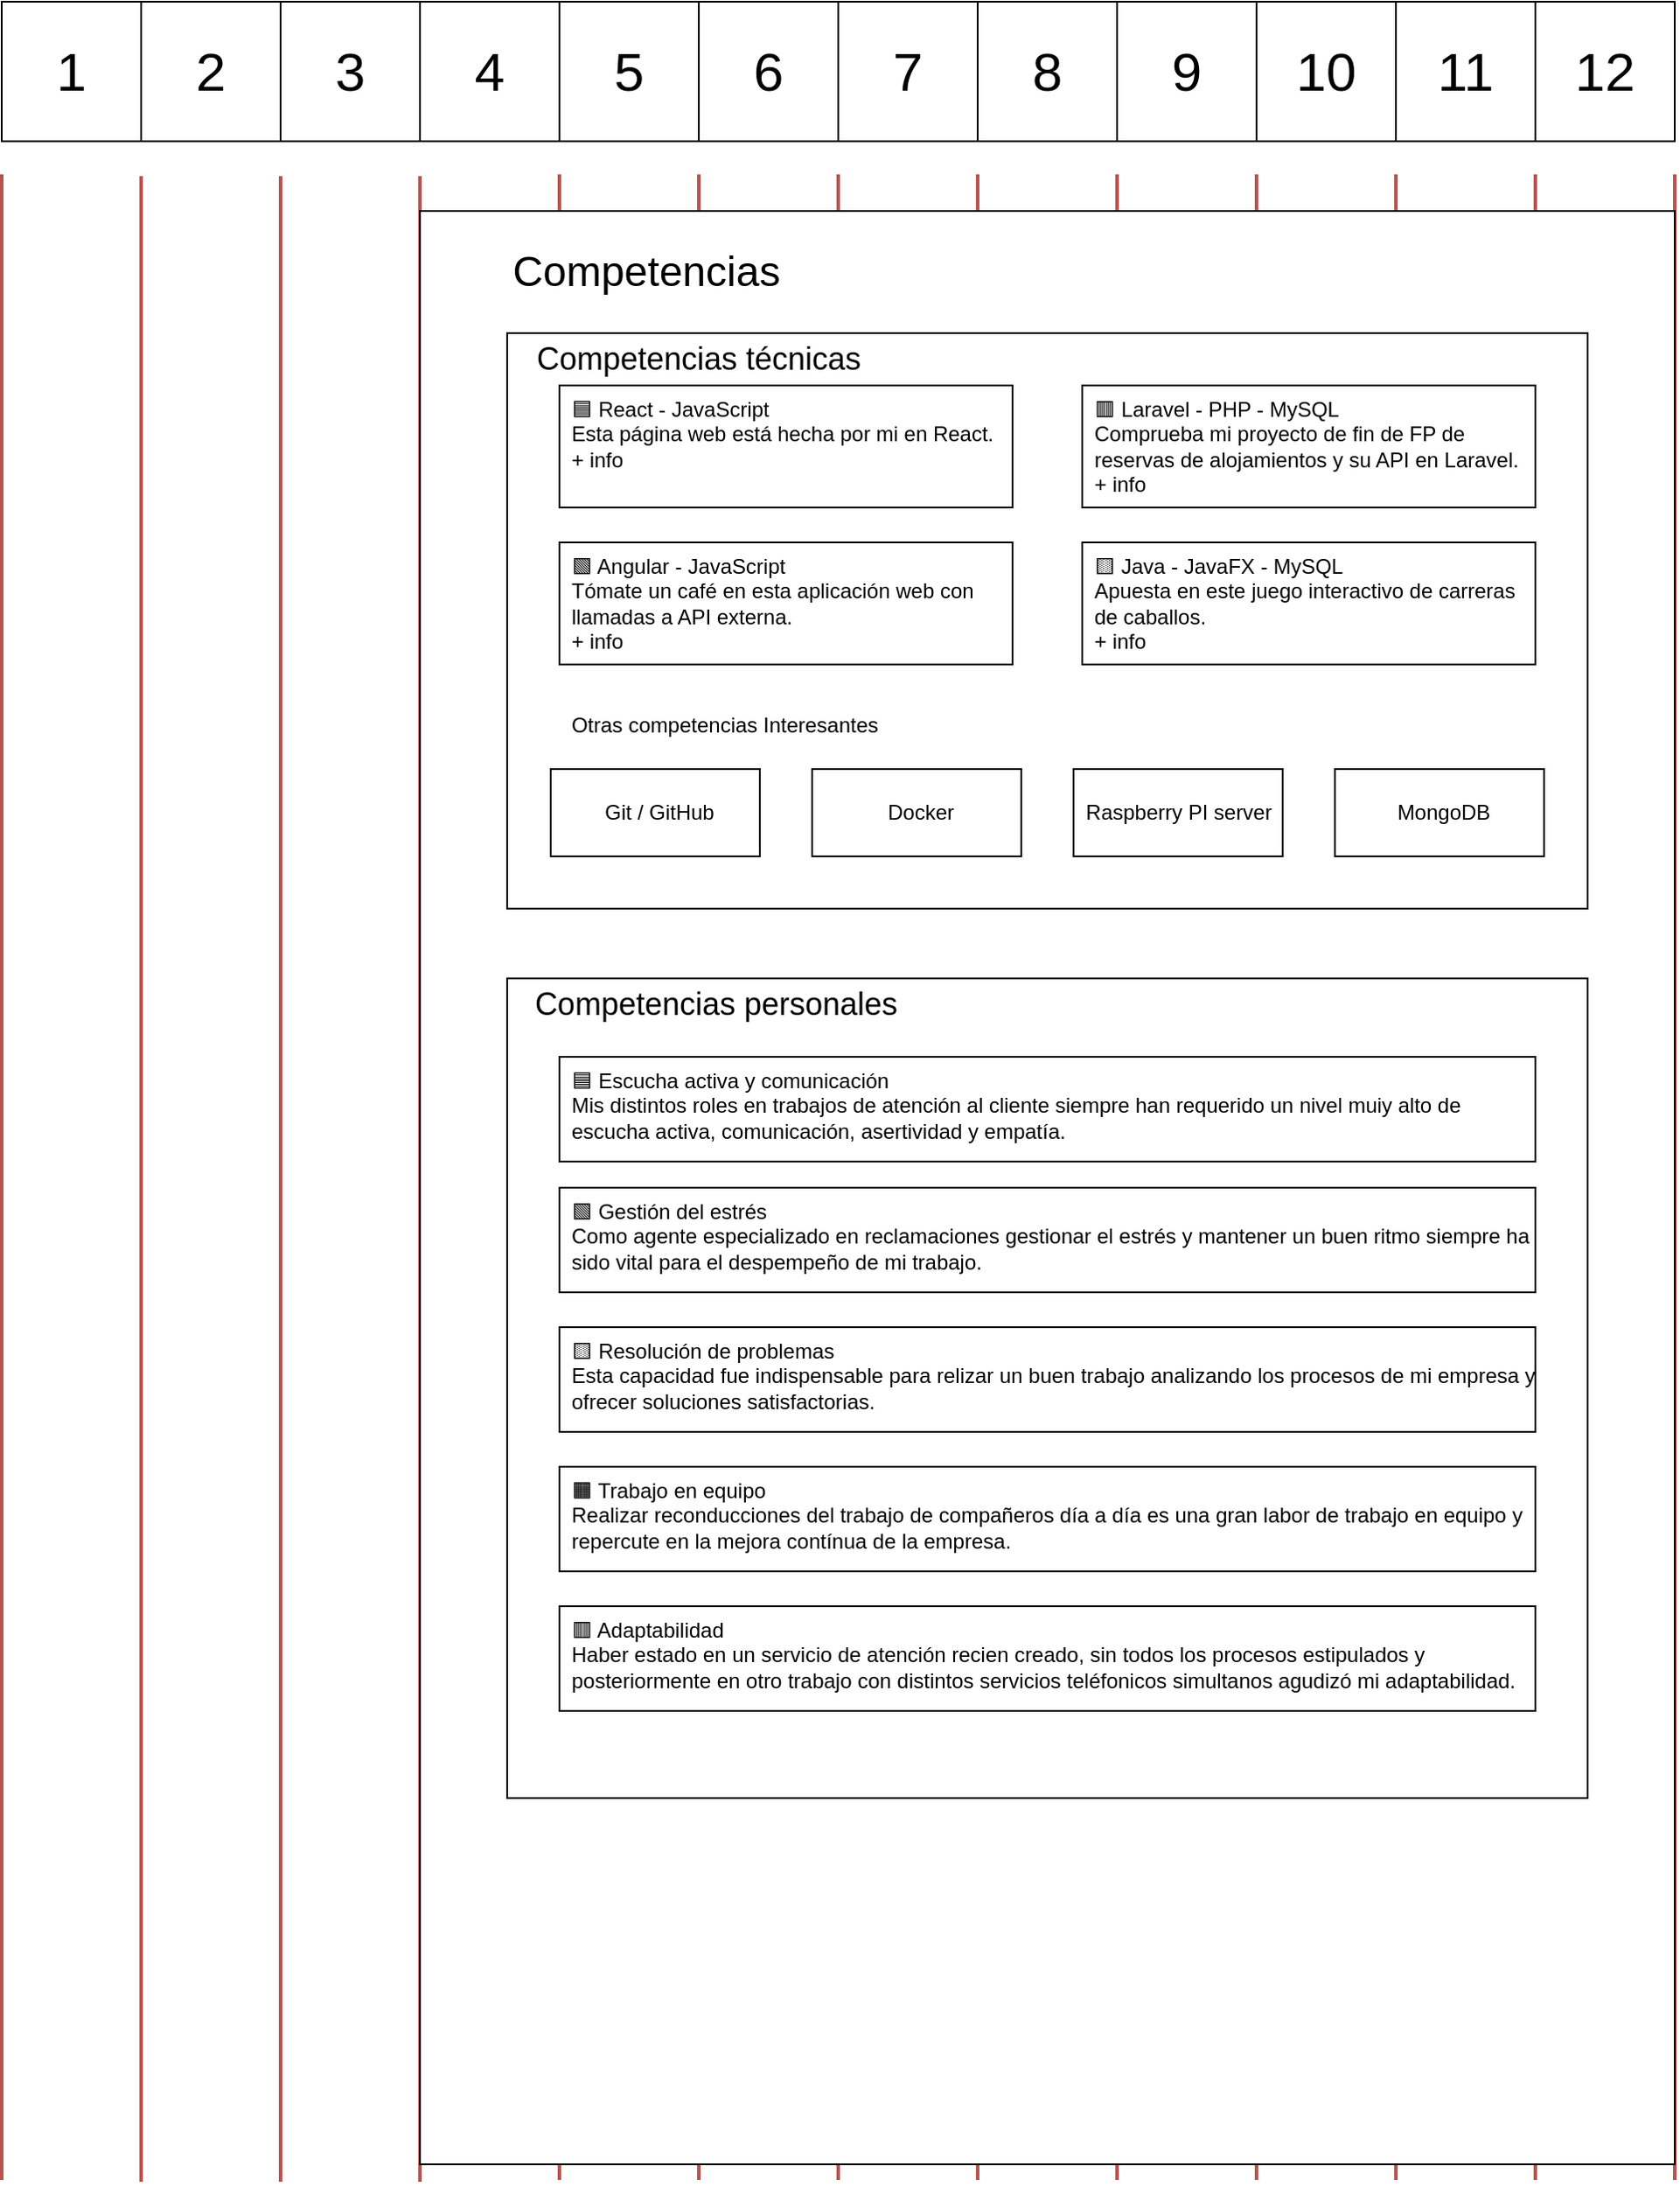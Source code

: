 <mxfile version="27.1.6">
  <diagram name="Página-1" id="TfnsgOX2mg_5mLJg72YO">
    <mxGraphModel dx="2505" dy="2104" grid="1" gridSize="10" guides="1" tooltips="1" connect="1" arrows="1" fold="1" page="1" pageScale="1" pageWidth="827" pageHeight="1169" math="0" shadow="0">
      <root>
        <mxCell id="0" />
        <mxCell id="1" parent="0" />
        <mxCell id="CT1flCl8JCk3IP5-jGJK-2" value="" style="endArrow=none;html=1;rounded=0;fillColor=#f8cecc;strokeColor=#b85450;strokeWidth=2;" edge="1" parent="1">
          <mxGeometry width="50" height="50" relative="1" as="geometry">
            <mxPoint x="80" y="1170" as="sourcePoint" />
            <mxPoint x="80" y="20" as="targetPoint" />
          </mxGeometry>
        </mxCell>
        <mxCell id="CT1flCl8JCk3IP5-jGJK-3" value="" style="endArrow=none;html=1;rounded=0;fillColor=#f8cecc;strokeColor=#b85450;strokeWidth=2;" edge="1" parent="1">
          <mxGeometry width="50" height="50" relative="1" as="geometry">
            <mxPoint x="160" y="1170" as="sourcePoint" />
            <mxPoint x="160" y="20" as="targetPoint" />
          </mxGeometry>
        </mxCell>
        <mxCell id="CT1flCl8JCk3IP5-jGJK-4" value="" style="endArrow=none;html=1;rounded=0;fillColor=#f8cecc;strokeColor=#b85450;strokeWidth=2;" edge="1" parent="1">
          <mxGeometry width="50" height="50" relative="1" as="geometry">
            <mxPoint x="240" y="1170" as="sourcePoint" />
            <mxPoint x="240" y="20" as="targetPoint" />
          </mxGeometry>
        </mxCell>
        <mxCell id="CT1flCl8JCk3IP5-jGJK-5" value="" style="endArrow=none;html=1;rounded=0;fillColor=#f8cecc;strokeColor=#b85450;strokeWidth=2;" edge="1" parent="1">
          <mxGeometry width="50" height="50" relative="1" as="geometry">
            <mxPoint x="320" y="1169" as="sourcePoint" />
            <mxPoint x="320" y="19" as="targetPoint" />
          </mxGeometry>
        </mxCell>
        <mxCell id="CT1flCl8JCk3IP5-jGJK-6" value="" style="endArrow=none;html=1;rounded=0;fillColor=#f8cecc;strokeColor=#b85450;strokeWidth=2;" edge="1" parent="1">
          <mxGeometry width="50" height="50" relative="1" as="geometry">
            <mxPoint x="400" y="1169" as="sourcePoint" />
            <mxPoint x="400" y="19" as="targetPoint" />
          </mxGeometry>
        </mxCell>
        <mxCell id="CT1flCl8JCk3IP5-jGJK-7" value="" style="endArrow=none;html=1;rounded=0;fillColor=#f8cecc;strokeColor=#b85450;strokeWidth=2;" edge="1" parent="1">
          <mxGeometry width="50" height="50" relative="1" as="geometry">
            <mxPoint x="480" y="1169" as="sourcePoint" />
            <mxPoint x="480" y="19" as="targetPoint" />
          </mxGeometry>
        </mxCell>
        <mxCell id="CT1flCl8JCk3IP5-jGJK-8" value="" style="endArrow=none;html=1;rounded=0;fillColor=#f8cecc;strokeColor=#b85450;strokeWidth=2;" edge="1" parent="1">
          <mxGeometry width="50" height="50" relative="1" as="geometry">
            <mxPoint x="560" y="1169" as="sourcePoint" />
            <mxPoint x="560" y="19" as="targetPoint" />
          </mxGeometry>
        </mxCell>
        <mxCell id="CT1flCl8JCk3IP5-jGJK-9" value="" style="endArrow=none;html=1;rounded=0;fillColor=#f8cecc;strokeColor=#b85450;strokeWidth=2;" edge="1" parent="1">
          <mxGeometry width="50" height="50" relative="1" as="geometry">
            <mxPoint x="640" y="1169" as="sourcePoint" />
            <mxPoint x="640" y="19" as="targetPoint" />
          </mxGeometry>
        </mxCell>
        <mxCell id="CT1flCl8JCk3IP5-jGJK-10" value="" style="endArrow=none;html=1;rounded=0;fillColor=#f8cecc;strokeColor=#b85450;strokeWidth=2;" edge="1" parent="1">
          <mxGeometry width="50" height="50" relative="1" as="geometry">
            <mxPoint x="800" y="1169" as="sourcePoint" />
            <mxPoint x="800" y="19" as="targetPoint" />
          </mxGeometry>
        </mxCell>
        <mxCell id="CT1flCl8JCk3IP5-jGJK-11" value="" style="endArrow=none;html=1;rounded=0;fillColor=#f8cecc;strokeColor=#b85450;strokeWidth=2;" edge="1" parent="1">
          <mxGeometry width="50" height="50" relative="1" as="geometry">
            <mxPoint x="720" y="1169" as="sourcePoint" />
            <mxPoint x="720" y="19" as="targetPoint" />
          </mxGeometry>
        </mxCell>
        <mxCell id="CT1flCl8JCk3IP5-jGJK-12" value="" style="endArrow=none;html=1;rounded=0;fillColor=#f8cecc;strokeColor=#b85450;strokeWidth=2;" edge="1" parent="1">
          <mxGeometry width="50" height="50" relative="1" as="geometry">
            <mxPoint x="880" y="1169" as="sourcePoint" />
            <mxPoint x="880" y="19" as="targetPoint" />
          </mxGeometry>
        </mxCell>
        <mxCell id="CT1flCl8JCk3IP5-jGJK-13" value="" style="endArrow=none;html=1;rounded=0;fillColor=#f8cecc;strokeColor=#b85450;strokeWidth=2;" edge="1" parent="1">
          <mxGeometry width="50" height="50" relative="1" as="geometry">
            <mxPoint x="960" y="1169" as="sourcePoint" />
            <mxPoint x="960" y="19" as="targetPoint" />
          </mxGeometry>
        </mxCell>
        <mxCell id="CT1flCl8JCk3IP5-jGJK-14" value="" style="endArrow=none;html=1;rounded=0;fillColor=#f8cecc;strokeColor=#b85450;strokeWidth=2;" edge="1" parent="1">
          <mxGeometry width="50" height="50" relative="1" as="geometry">
            <mxPoint y="1169" as="sourcePoint" />
            <mxPoint y="19" as="targetPoint" />
          </mxGeometry>
        </mxCell>
        <mxCell id="CT1flCl8JCk3IP5-jGJK-15" value="1" style="whiteSpace=wrap;html=1;aspect=fixed;fontSize=31;" vertex="1" parent="1">
          <mxGeometry y="-80" width="80" height="80" as="geometry" />
        </mxCell>
        <mxCell id="CT1flCl8JCk3IP5-jGJK-16" value="2" style="whiteSpace=wrap;html=1;aspect=fixed;fontSize=31;" vertex="1" parent="1">
          <mxGeometry x="80" y="-80" width="80" height="80" as="geometry" />
        </mxCell>
        <mxCell id="CT1flCl8JCk3IP5-jGJK-17" value="3" style="whiteSpace=wrap;html=1;aspect=fixed;fontSize=31;" vertex="1" parent="1">
          <mxGeometry x="160" y="-80" width="80" height="80" as="geometry" />
        </mxCell>
        <mxCell id="CT1flCl8JCk3IP5-jGJK-18" value="1" style="whiteSpace=wrap;html=1;aspect=fixed;fontSize=31;" vertex="1" parent="1">
          <mxGeometry x="240" y="-80" width="80" height="80" as="geometry" />
        </mxCell>
        <mxCell id="CT1flCl8JCk3IP5-jGJK-19" value="4" style="whiteSpace=wrap;html=1;aspect=fixed;fontSize=31;" vertex="1" parent="1">
          <mxGeometry x="240" y="-80" width="80" height="80" as="geometry" />
        </mxCell>
        <mxCell id="CT1flCl8JCk3IP5-jGJK-20" value="1" style="whiteSpace=wrap;html=1;aspect=fixed;fontSize=31;" vertex="1" parent="1">
          <mxGeometry x="320" y="-80" width="80" height="80" as="geometry" />
        </mxCell>
        <mxCell id="CT1flCl8JCk3IP5-jGJK-21" value="5" style="whiteSpace=wrap;html=1;aspect=fixed;fontSize=31;" vertex="1" parent="1">
          <mxGeometry x="320" y="-80" width="80" height="80" as="geometry" />
        </mxCell>
        <mxCell id="CT1flCl8JCk3IP5-jGJK-22" value="1" style="whiteSpace=wrap;html=1;aspect=fixed;fontSize=31;" vertex="1" parent="1">
          <mxGeometry x="400" y="-80" width="80" height="80" as="geometry" />
        </mxCell>
        <mxCell id="CT1flCl8JCk3IP5-jGJK-23" value="6" style="whiteSpace=wrap;html=1;aspect=fixed;fontSize=31;" vertex="1" parent="1">
          <mxGeometry x="400" y="-80" width="80" height="80" as="geometry" />
        </mxCell>
        <mxCell id="CT1flCl8JCk3IP5-jGJK-24" value="1" style="whiteSpace=wrap;html=1;aspect=fixed;fontSize=31;" vertex="1" parent="1">
          <mxGeometry x="480" y="-80" width="80" height="80" as="geometry" />
        </mxCell>
        <mxCell id="CT1flCl8JCk3IP5-jGJK-25" value="7" style="whiteSpace=wrap;html=1;aspect=fixed;fontSize=31;" vertex="1" parent="1">
          <mxGeometry x="480" y="-80" width="80" height="80" as="geometry" />
        </mxCell>
        <mxCell id="CT1flCl8JCk3IP5-jGJK-26" value="8" style="whiteSpace=wrap;html=1;aspect=fixed;fontSize=31;" vertex="1" parent="1">
          <mxGeometry x="560" y="-80" width="80" height="80" as="geometry" />
        </mxCell>
        <mxCell id="CT1flCl8JCk3IP5-jGJK-27" value="12" style="whiteSpace=wrap;html=1;aspect=fixed;fontSize=31;" vertex="1" parent="1">
          <mxGeometry x="880" y="-80" width="80" height="80" as="geometry" />
        </mxCell>
        <mxCell id="CT1flCl8JCk3IP5-jGJK-28" value="9" style="whiteSpace=wrap;html=1;aspect=fixed;fontSize=31;" vertex="1" parent="1">
          <mxGeometry x="640" y="-80" width="80" height="80" as="geometry" />
        </mxCell>
        <mxCell id="CT1flCl8JCk3IP5-jGJK-29" value="11" style="whiteSpace=wrap;html=1;aspect=fixed;fontSize=31;" vertex="1" parent="1">
          <mxGeometry x="800" y="-80" width="80" height="80" as="geometry" />
        </mxCell>
        <mxCell id="CT1flCl8JCk3IP5-jGJK-30" value="10" style="whiteSpace=wrap;html=1;aspect=fixed;fontSize=31;" vertex="1" parent="1">
          <mxGeometry x="720" y="-80" width="80" height="80" as="geometry" />
        </mxCell>
        <mxCell id="CT1flCl8JCk3IP5-jGJK-31" value="" style="rounded=0;whiteSpace=wrap;html=1;" vertex="1" parent="1">
          <mxGeometry x="240" y="40" width="720" height="1120" as="geometry" />
        </mxCell>
        <mxCell id="CT1flCl8JCk3IP5-jGJK-32" value="Competencias" style="text;html=1;align=center;verticalAlign=middle;whiteSpace=wrap;rounded=0;fontSize=24;" vertex="1" parent="1">
          <mxGeometry x="290" y="60" width="160" height="30" as="geometry" />
        </mxCell>
        <mxCell id="CT1flCl8JCk3IP5-jGJK-33" value="" style="rounded=0;whiteSpace=wrap;html=1;" vertex="1" parent="1">
          <mxGeometry x="290" y="110" width="620" height="330" as="geometry" />
        </mxCell>
        <mxCell id="CT1flCl8JCk3IP5-jGJK-34" value="Competencias técnicas" style="text;html=1;align=center;verticalAlign=middle;whiteSpace=wrap;rounded=0;fontSize=18;" vertex="1" parent="1">
          <mxGeometry x="300" y="110" width="200" height="30" as="geometry" />
        </mxCell>
        <mxCell id="CT1flCl8JCk3IP5-jGJK-35" value="🟦 React - JavaScript&lt;div&gt;Esta página web está hecha por mi en React.&lt;br&gt;+ info&lt;/div&gt;" style="rounded=0;whiteSpace=wrap;html=1;align=left;verticalAlign=top;spacingLeft=5;" vertex="1" parent="1">
          <mxGeometry x="320" y="140" width="260" height="70" as="geometry" />
        </mxCell>
        <mxCell id="CT1flCl8JCk3IP5-jGJK-36" value="🟥 Laravel - PHP - MySQL&lt;br&gt;&lt;div&gt;Comprueba mi proyecto de fin de FP de reservas de alojamientos y su API en Laravel.&lt;br&gt;+ info&lt;/div&gt;" style="rounded=0;whiteSpace=wrap;html=1;align=left;verticalAlign=top;spacingLeft=5;" vertex="1" parent="1">
          <mxGeometry x="620" y="140" width="260" height="70" as="geometry" />
        </mxCell>
        <mxCell id="CT1flCl8JCk3IP5-jGJK-37" value="🟩 Angular - JavaScript&lt;div&gt;Tómate un café en esta aplicación web con llamadas a API externa.&lt;br&gt;+ info&lt;/div&gt;" style="rounded=0;whiteSpace=wrap;html=1;align=left;verticalAlign=top;spacingLeft=5;" vertex="1" parent="1">
          <mxGeometry x="320" y="230" width="260" height="70" as="geometry" />
        </mxCell>
        <mxCell id="CT1flCl8JCk3IP5-jGJK-38" value="🟨 Java - JavaFX - MySQL&lt;br&gt;&lt;div&gt;Apuesta en este juego interactivo de carreras de caballos.&lt;br&gt;+ info&lt;/div&gt;" style="rounded=0;whiteSpace=wrap;html=1;align=left;verticalAlign=top;spacingLeft=5;" vertex="1" parent="1">
          <mxGeometry x="620" y="230" width="260" height="70" as="geometry" />
        </mxCell>
        <mxCell id="CT1flCl8JCk3IP5-jGJK-40" value="&lt;div&gt;Git / GitHub&lt;/div&gt;" style="rounded=0;whiteSpace=wrap;html=1;align=center;verticalAlign=middle;spacingLeft=5;" vertex="1" parent="1">
          <mxGeometry x="315" y="360" width="120" height="50" as="geometry" />
        </mxCell>
        <mxCell id="CT1flCl8JCk3IP5-jGJK-41" value="Otras competencias Interesantes" style="text;html=1;align=center;verticalAlign=middle;whiteSpace=wrap;rounded=0;" vertex="1" parent="1">
          <mxGeometry x="320" y="320" width="190" height="30" as="geometry" />
        </mxCell>
        <mxCell id="CT1flCl8JCk3IP5-jGJK-42" value="Docker" style="rounded=0;whiteSpace=wrap;html=1;align=center;verticalAlign=middle;spacingLeft=5;" vertex="1" parent="1">
          <mxGeometry x="465" y="360" width="120" height="50" as="geometry" />
        </mxCell>
        <mxCell id="CT1flCl8JCk3IP5-jGJK-43" value="Raspberry PI server" style="rounded=0;html=1;align=center;verticalAlign=middle;spacingLeft=5;spacingRight=5;" vertex="1" parent="1">
          <mxGeometry x="615" y="360" width="120" height="50" as="geometry" />
        </mxCell>
        <mxCell id="CT1flCl8JCk3IP5-jGJK-44" value="MongoDB" style="rounded=0;whiteSpace=wrap;html=1;align=center;verticalAlign=middle;spacingLeft=5;" vertex="1" parent="1">
          <mxGeometry x="765" y="360" width="120" height="50" as="geometry" />
        </mxCell>
        <mxCell id="CT1flCl8JCk3IP5-jGJK-45" value="" style="rounded=0;whiteSpace=wrap;html=1;" vertex="1" parent="1">
          <mxGeometry x="290" y="480" width="620" height="470" as="geometry" />
        </mxCell>
        <mxCell id="CT1flCl8JCk3IP5-jGJK-46" value="Competencias personales" style="text;html=1;align=center;verticalAlign=middle;whiteSpace=wrap;rounded=0;fontSize=18;" vertex="1" parent="1">
          <mxGeometry x="300" y="480" width="220" height="30" as="geometry" />
        </mxCell>
        <mxCell id="CT1flCl8JCk3IP5-jGJK-47" value="🟦 Escucha activa y comunicación&lt;div&gt;Mis distintos roles en trabajos de atención al cliente siempre han requerido un nivel muiy alto de escucha activa, comunicación, asertividad y empatía.&lt;/div&gt;" style="rounded=0;whiteSpace=wrap;html=1;align=left;verticalAlign=top;spacingLeft=5;" vertex="1" parent="1">
          <mxGeometry x="320" y="525" width="560" height="60" as="geometry" />
        </mxCell>
        <mxCell id="CT1flCl8JCk3IP5-jGJK-49" value="🟩 Gestión del estrés&lt;div&gt;Como agente especializado en reclamaciones gestionar el estrés y mantener un buen ritmo siempre ha sido vital para el despempeño de mi trabajo.&lt;/div&gt;" style="rounded=0;whiteSpace=wrap;html=1;align=left;verticalAlign=top;spacingLeft=5;" vertex="1" parent="1">
          <mxGeometry x="320" y="600" width="560" height="60" as="geometry" />
        </mxCell>
        <mxCell id="CT1flCl8JCk3IP5-jGJK-50" value="🟨 Resolución de problemas&lt;div&gt;Esta capacidad fue indispensable para relizar un buen trabajo analizando los procesos de mi empresa y ofrecer soluciones satisfactorias.&lt;/div&gt;" style="rounded=0;whiteSpace=wrap;html=1;align=left;verticalAlign=top;spacingLeft=5;" vertex="1" parent="1">
          <mxGeometry x="320" y="680" width="560" height="60" as="geometry" />
        </mxCell>
        <mxCell id="CT1flCl8JCk3IP5-jGJK-56" value="🟧 Trabajo en equipo&lt;div&gt;Realizar reconducciones del trabajo de compañeros día a día es una gran labor de trabajo en equipo y repercute en la mejora contínua de la empresa.&lt;/div&gt;" style="rounded=0;whiteSpace=wrap;html=1;align=left;verticalAlign=top;spacingLeft=5;" vertex="1" parent="1">
          <mxGeometry x="320" y="760" width="560" height="60" as="geometry" />
        </mxCell>
        <mxCell id="CT1flCl8JCk3IP5-jGJK-57" value="🟥 Adaptabilidad&lt;div&gt;Haber estado en un servicio de atención recien creado, sin todos los procesos estipulados y posteriormente en otro trabajo con distintos servicios teléfonicos simultanos agudizó mi adaptabilidad.&lt;/div&gt;" style="rounded=0;whiteSpace=wrap;html=1;align=left;verticalAlign=top;spacingLeft=5;" vertex="1" parent="1">
          <mxGeometry x="320" y="840" width="560" height="60" as="geometry" />
        </mxCell>
      </root>
    </mxGraphModel>
  </diagram>
</mxfile>
